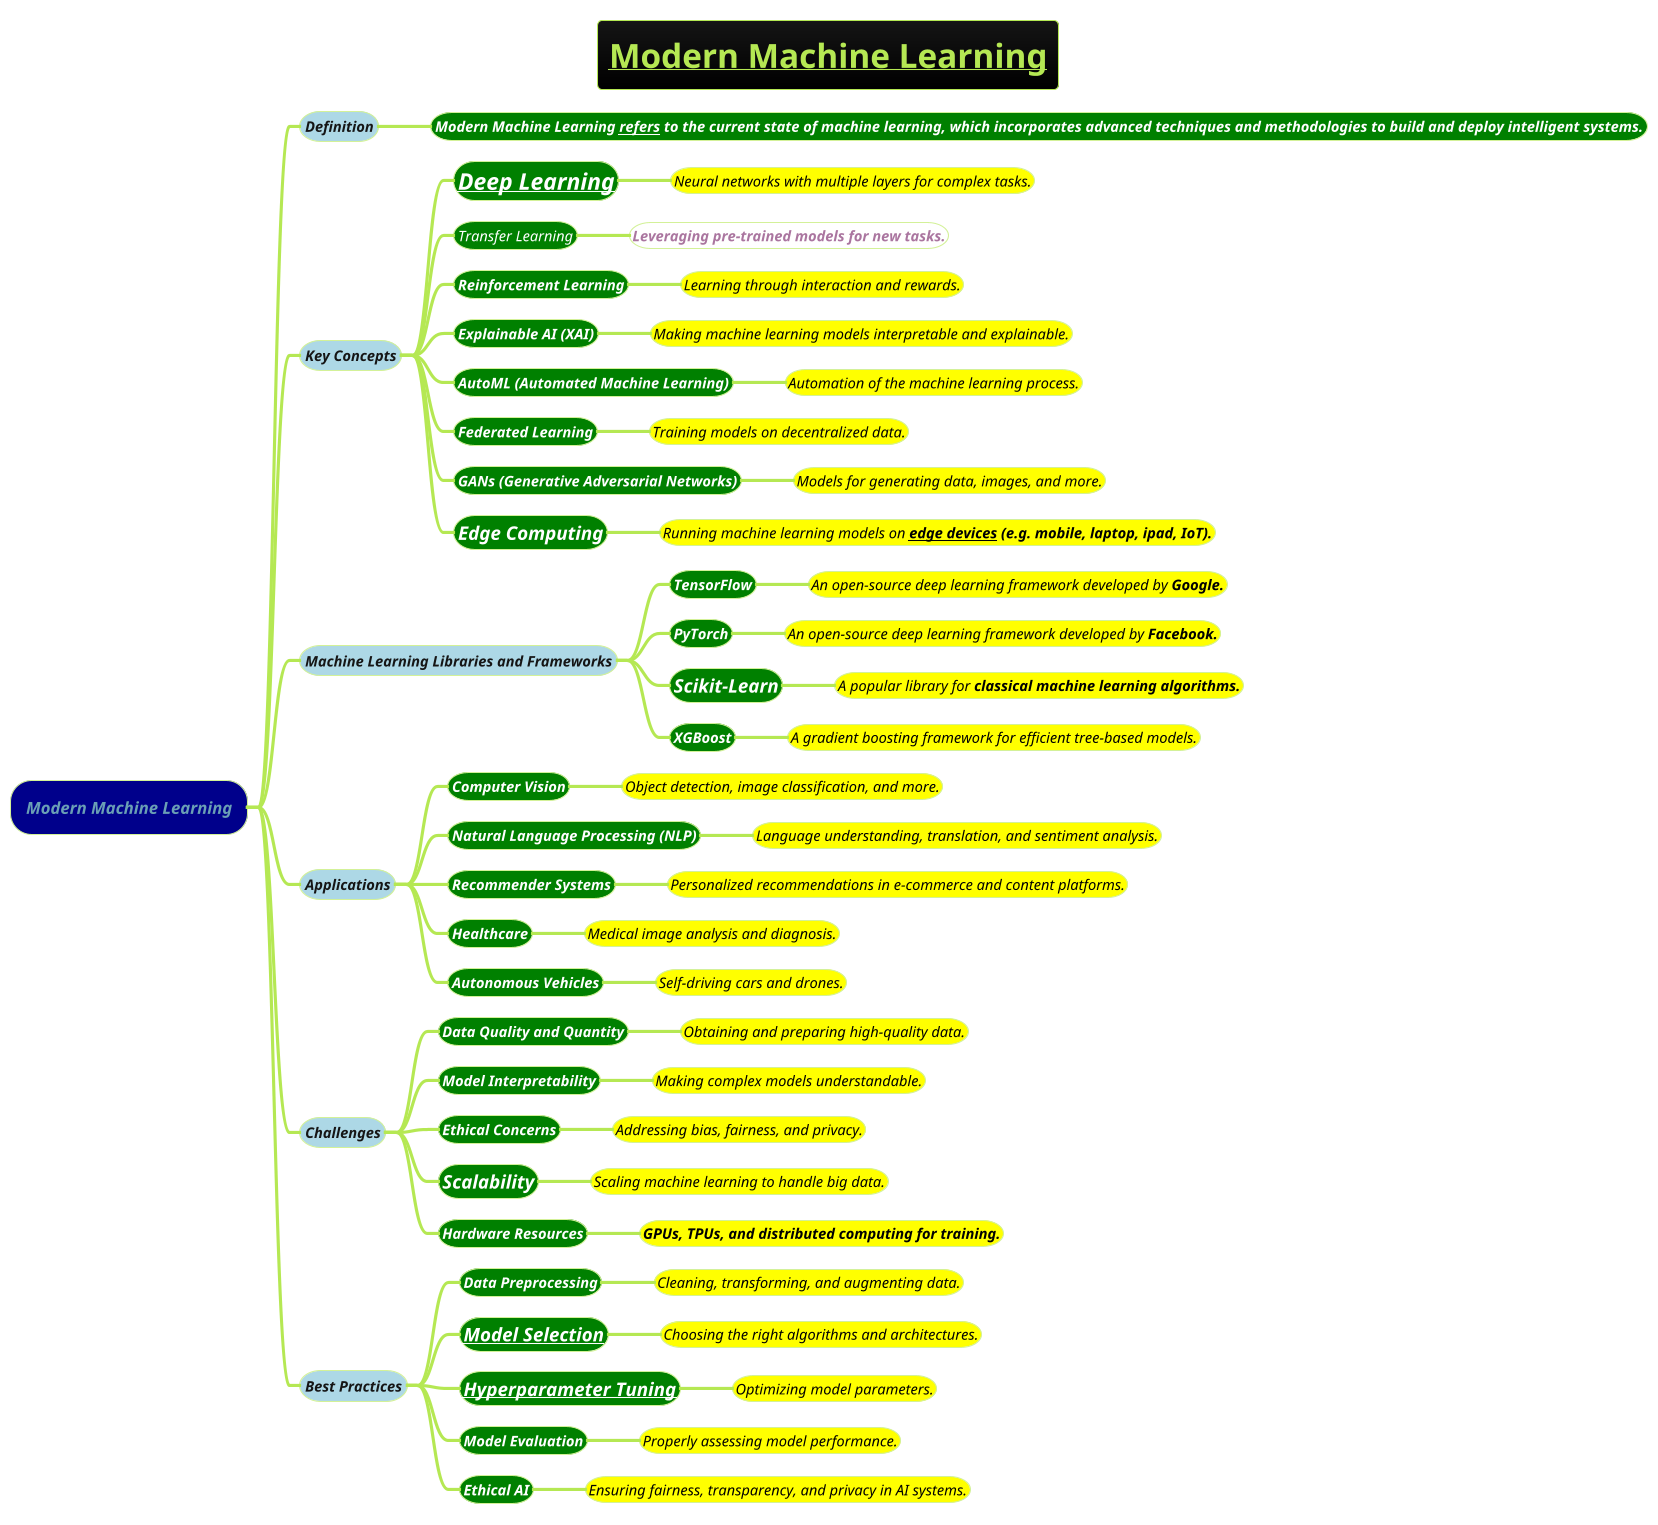 @startmindmap
title =**__Modern Machine Learning__**
!theme hacker

*[#darkblue] <i>Modern Machine Learning
**[#lightblue] <size:14><i>Definition
***[#green] <b><color #white><i><size:14><i><size:14>**Modern Machine Learning** __refers__ to the **current state of machine learning,** which incorporates **advanced techniques and methodologies to build and deploy intelligent systems.**

**[#lightblue] <size:14><i>Key Concepts
***[#green] <size:22><color #white><i>**[[3-deep-learning-DL/Deep-Learning.puml Deep Learning]]**
****[#yellow] <color #black><i><size:14>Neural networks with multiple layers for complex tasks.
***[#green] <i><size:14><color #white>Transfer Learning
****[#white] <i><size:14>**Leveraging pre-trained models for new tasks.**
***[#green] <b><color #white><i><size:14>Reinforcement Learning
****[#yellow] <color #black><i><size:14>Learning through interaction and rewards.
***[#green] <b><color #white><i><size:14>Explainable AI **(XAI)**
****[#yellow] <color #black><i><size:14>Making machine learning models interpretable and explainable.
***[#green] <b><color #white><i><size:14>AutoML **(Automated Machine Learning)**
****[#yellow] <color #black><i><size:14>Automation of the machine learning process.
***[#green] <b><color #white><i><size:14>Federated Learning
****[#yellow] <color #black><i><size:14>Training models on decentralized data.
***[#green] <b><color #white><i><size:14>GANs **(Generative Adversarial Networks)**
****[#yellow] <color #black><i><size:14>Models for generating data, images, and more.
***[#green] <size:18><color #white><i>**Edge Computing**
****[#yellow] <color #black><i><size:14>Running machine learning models on __**edge devices**__ **(e.g. mobile, laptop, ipad, IoT).**

**[#lightblue] <size:14><i>Machine Learning Libraries and Frameworks
***[#green] <b><color #white><i><size:14>TensorFlow
****[#yellow] <color #black><i><size:14>An open-source deep learning framework developed by **Google.**
***[#green] <b><color #white><i><size:14>PyTorch
****[#yellow] <color #black><i><size:14>An open-source deep learning framework developed by **Facebook.**
***[#green] <size:18><color #white><i>**Scikit-Learn**
****[#yellow] <color #black><i><size:14>A popular library for **classical machine learning algorithms.**
***[#green] <b><color #white><i><size:14>XGBoost
****[#yellow] <color #black><i><size:14>A gradient boosting framework for efficient tree-based models.

**[#lightblue] <size:14><i>Applications
***[#green] <b><color #white><i><size:14>Computer Vision
****[#yellow] <color #black><i><size:14>Object detection, image classification, and more.
***[#green] <b><color #white><i><size:14>Natural Language Processing **(NLP)**
****[#yellow] <color #black><i><size:14>Language understanding, translation, and sentiment analysis.
***[#green] <b><color #white><i><size:14>Recommender Systems
****[#yellow] <color #black><i><size:14>Personalized recommendations in e-commerce and content platforms.
***[#green] <b><color #white><i><size:14>Healthcare
****[#yellow] <color #black><i><size:14>Medical image analysis and diagnosis.
***[#green] <b><color #white><i><size:14>Autonomous Vehicles
****[#yellow] <color #black><i><size:14>Self-driving cars and drones.

**[#lightblue] <size:14><i>Challenges
***[#green] <b><color #white><i><size:14>Data Quality and Quantity
****[#yellow] <color #black><i><size:14>Obtaining and preparing high-quality data.
***[#green] <b><color #white><i><size:14>Model Interpretability
****[#yellow] <color #black><i><size:14>Making complex models understandable.
***[#green] <b><color #white><i><size:14>Ethical Concerns
****[#yellow] <color #black><i><size:14>Addressing bias, fairness, and privacy.
***[#green] <size:18><color #white><i>**Scalability**
****[#yellow] <color #black><i><size:14>Scaling machine learning to handle big data.
***[#green] <b><color #white><i><size:14>Hardware Resources
****[#yellow] <color #black><i><size:14>**GPUs, TPUs, and distributed computing for training.**

**[#lightblue] <size:14><i>Best Practices
***[#green] <b><size:14><color #white><i>**Data Preprocessing**
****[#yellow] <color #black><i><size:14>Cleaning, transforming, and augmenting data.
***[#green] <i><size:18>**[[3-deep-learning-DL/how-to/Criteria-to-Select-a-Network-Architecture.puml Model Selection]]**
****[#yellow] <color #black><i><size:14>Choosing the right algorithms and architectures.
***[#green] <i><size:18>**[[3-deep-learning-DL/Hyperparameter-Tuning.puml Hyperparameter Tuning]]**
****[#yellow] <color #black><i><size:14>Optimizing model parameters.
***[#green] <b><color #white><i><size:14>Model Evaluation
****[#yellow] <color #black><i><size:14>Properly assessing model performance.
***[#green] <b><color #white><i><size:14>Ethical AI
****[#yellow] <color #black><i><size:14>Ensuring fairness, transparency, and privacy in AI systems.

@endmindmap
